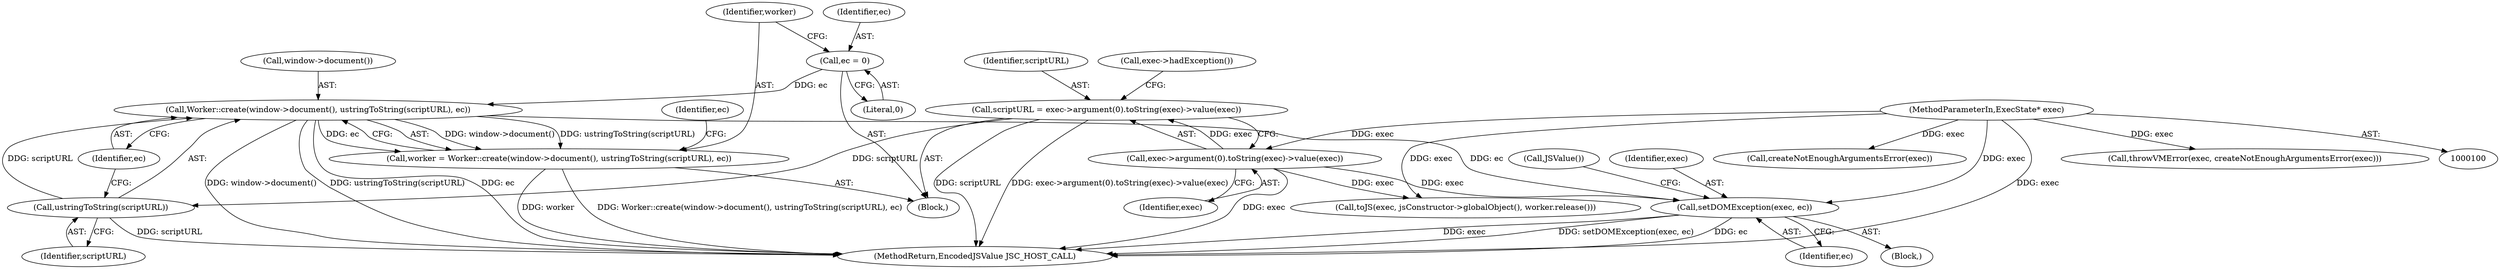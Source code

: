 digraph "0_Chrome_b944f670bb7a8a919daac497a4ea0536c954c201_7@API" {
"1000133" [label="(Call,Worker::create(window->document(), ustringToString(scriptURL), ec))"];
"1000135" [label="(Call,ustringToString(scriptURL))"];
"1000113" [label="(Call,scriptURL = exec->argument(0).toString(exec)->value(exec))"];
"1000115" [label="(Call,exec->argument(0).toString(exec)->value(exec))"];
"1000101" [label="(MethodParameterIn,ExecState* exec)"];
"1000127" [label="(Call,ec = 0)"];
"1000131" [label="(Call,worker = Worker::create(window->document(), ustringToString(scriptURL), ec))"];
"1000141" [label="(Call,setDOMException(exec, ec))"];
"1000110" [label="(Call,createNotEnoughArgumentsError(exec))"];
"1000114" [label="(Identifier,scriptURL)"];
"1000113" [label="(Call,scriptURL = exec->argument(0).toString(exec)->value(exec))"];
"1000132" [label="(Identifier,worker)"];
"1000146" [label="(Call,JSValue())"];
"1000115" [label="(Call,exec->argument(0).toString(exec)->value(exec))"];
"1000140" [label="(Block,)"];
"1000116" [label="(Identifier,exec)"];
"1000129" [label="(Literal,0)"];
"1000131" [label="(Call,worker = Worker::create(window->document(), ustringToString(scriptURL), ec))"];
"1000101" [label="(MethodParameterIn,ExecState* exec)"];
"1000137" [label="(Identifier,ec)"];
"1000135" [label="(Call,ustringToString(scriptURL))"];
"1000118" [label="(Call,exec->hadException())"];
"1000150" [label="(Call,toJS(exec, jsConstructor->globalObject(), worker.release()))"];
"1000102" [label="(Block,)"];
"1000133" [label="(Call,Worker::create(window->document(), ustringToString(scriptURL), ec))"];
"1000136" [label="(Identifier,scriptURL)"];
"1000142" [label="(Identifier,exec)"];
"1000139" [label="(Identifier,ec)"];
"1000127" [label="(Call,ec = 0)"];
"1000154" [label="(MethodReturn,EncodedJSValue JSC_HOST_CALL)"];
"1000108" [label="(Call,throwVMError(exec, createNotEnoughArgumentsError(exec)))"];
"1000141" [label="(Call,setDOMException(exec, ec))"];
"1000143" [label="(Identifier,ec)"];
"1000128" [label="(Identifier,ec)"];
"1000134" [label="(Call,window->document())"];
"1000133" -> "1000131"  [label="AST: "];
"1000133" -> "1000137"  [label="CFG: "];
"1000134" -> "1000133"  [label="AST: "];
"1000135" -> "1000133"  [label="AST: "];
"1000137" -> "1000133"  [label="AST: "];
"1000131" -> "1000133"  [label="CFG: "];
"1000133" -> "1000154"  [label="DDG: window->document()"];
"1000133" -> "1000154"  [label="DDG: ustringToString(scriptURL)"];
"1000133" -> "1000154"  [label="DDG: ec"];
"1000133" -> "1000131"  [label="DDG: window->document()"];
"1000133" -> "1000131"  [label="DDG: ustringToString(scriptURL)"];
"1000133" -> "1000131"  [label="DDG: ec"];
"1000135" -> "1000133"  [label="DDG: scriptURL"];
"1000127" -> "1000133"  [label="DDG: ec"];
"1000133" -> "1000141"  [label="DDG: ec"];
"1000135" -> "1000136"  [label="CFG: "];
"1000136" -> "1000135"  [label="AST: "];
"1000137" -> "1000135"  [label="CFG: "];
"1000135" -> "1000154"  [label="DDG: scriptURL"];
"1000113" -> "1000135"  [label="DDG: scriptURL"];
"1000113" -> "1000102"  [label="AST: "];
"1000113" -> "1000115"  [label="CFG: "];
"1000114" -> "1000113"  [label="AST: "];
"1000115" -> "1000113"  [label="AST: "];
"1000118" -> "1000113"  [label="CFG: "];
"1000113" -> "1000154"  [label="DDG: scriptURL"];
"1000113" -> "1000154"  [label="DDG: exec->argument(0).toString(exec)->value(exec)"];
"1000115" -> "1000113"  [label="DDG: exec"];
"1000115" -> "1000116"  [label="CFG: "];
"1000116" -> "1000115"  [label="AST: "];
"1000115" -> "1000154"  [label="DDG: exec"];
"1000101" -> "1000115"  [label="DDG: exec"];
"1000115" -> "1000141"  [label="DDG: exec"];
"1000115" -> "1000150"  [label="DDG: exec"];
"1000101" -> "1000100"  [label="AST: "];
"1000101" -> "1000154"  [label="DDG: exec"];
"1000101" -> "1000108"  [label="DDG: exec"];
"1000101" -> "1000110"  [label="DDG: exec"];
"1000101" -> "1000141"  [label="DDG: exec"];
"1000101" -> "1000150"  [label="DDG: exec"];
"1000127" -> "1000102"  [label="AST: "];
"1000127" -> "1000129"  [label="CFG: "];
"1000128" -> "1000127"  [label="AST: "];
"1000129" -> "1000127"  [label="AST: "];
"1000132" -> "1000127"  [label="CFG: "];
"1000131" -> "1000102"  [label="AST: "];
"1000132" -> "1000131"  [label="AST: "];
"1000139" -> "1000131"  [label="CFG: "];
"1000131" -> "1000154"  [label="DDG: Worker::create(window->document(), ustringToString(scriptURL), ec)"];
"1000131" -> "1000154"  [label="DDG: worker"];
"1000141" -> "1000140"  [label="AST: "];
"1000141" -> "1000143"  [label="CFG: "];
"1000142" -> "1000141"  [label="AST: "];
"1000143" -> "1000141"  [label="AST: "];
"1000146" -> "1000141"  [label="CFG: "];
"1000141" -> "1000154"  [label="DDG: exec"];
"1000141" -> "1000154"  [label="DDG: setDOMException(exec, ec)"];
"1000141" -> "1000154"  [label="DDG: ec"];
}
